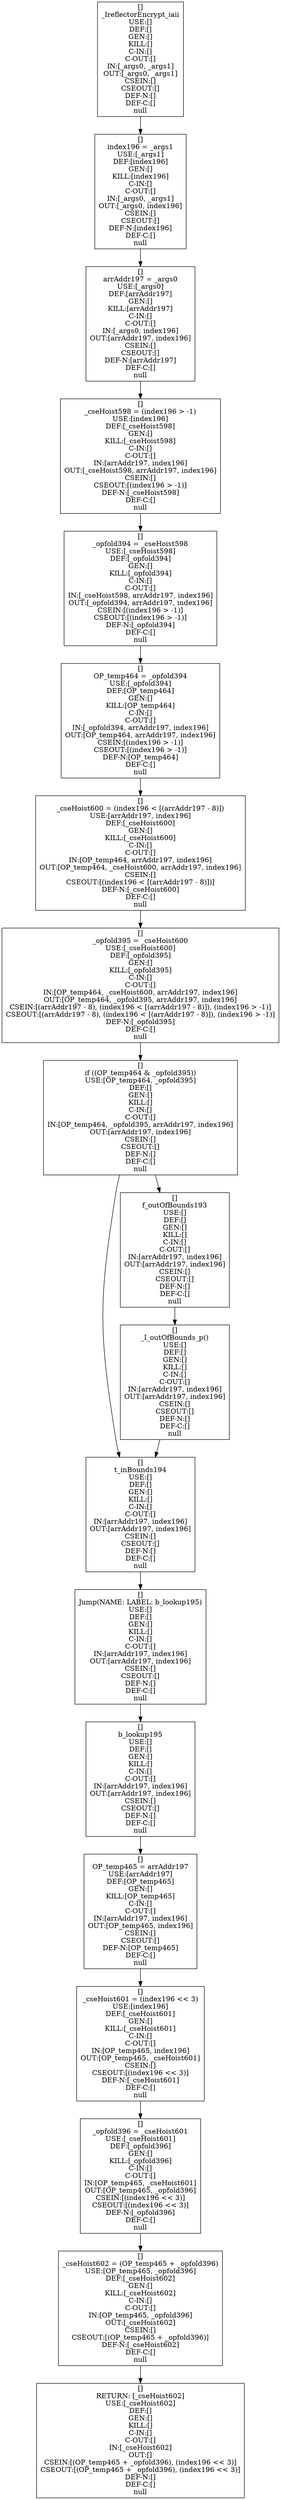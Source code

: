 digraph test {
a6175092 [label="[]\n_IreflectorEncrypt_iaii\nUSE:[]\nDEF:[]\nGEN:[]\nKILL:[]\nC-IN:[]\nC-OUT:[]\nIN:[_args0, _args1]\nOUT:[_args0, _args1]\nCSEIN:[]\nCSEOUT:[]\nDEF-N:[]\nDEF-C:[]\nnull" shape=box];
a6175092->a914691
a914691 [label="[]\nindex196 = _args1\nUSE:[_args1]\nDEF:[index196]\nGEN:[]\nKILL:[index196]\nC-IN:[]\nC-OUT:[]\nIN:[_args0, _args1]\nOUT:[_args0, index196]\nCSEIN:[]\nCSEOUT:[]\nDEF-N:[index196]\nDEF-C:[]\nnull" shape=box];
a914691->a5298332
a5298332 [label="[]\narrAddr197 = _args0\nUSE:[_args0]\nDEF:[arrAddr197]\nGEN:[]\nKILL:[arrAddr197]\nC-IN:[]\nC-OUT:[]\nIN:[_args0, index196]\nOUT:[arrAddr197, index196]\nCSEIN:[]\nCSEOUT:[]\nDEF-N:[arrAddr197]\nDEF-C:[]\nnull" shape=box];
a5298332->a13480046
a13480046 [label="[]\n_cseHoist598 = (index196 > -1)\nUSE:[index196]\nDEF:[_cseHoist598]\nGEN:[]\nKILL:[_cseHoist598]\nC-IN:[]\nC-OUT:[]\nIN:[arrAddr197, index196]\nOUT:[_cseHoist598, arrAddr197, index196]\nCSEIN:[]\nCSEOUT:[(index196 > -1)]\nDEF-N:[_cseHoist598]\nDEF-C:[]\nnull" shape=box];
a13480046->a29167060
a29167060 [label="[]\n_opfold394 = _cseHoist598\nUSE:[_cseHoist598]\nDEF:[_opfold394]\nGEN:[]\nKILL:[_opfold394]\nC-IN:[]\nC-OUT:[]\nIN:[_cseHoist598, arrAddr197, index196]\nOUT:[_opfold394, arrAddr197, index196]\nCSEIN:[(index196 > -1)]\nCSEOUT:[(index196 > -1)]\nDEF-N:[_opfold394]\nDEF-C:[]\nnull" shape=box];
a29167060->a14093690
a14093690 [label="[]\nOP_temp464 = _opfold394\nUSE:[_opfold394]\nDEF:[OP_temp464]\nGEN:[]\nKILL:[OP_temp464]\nC-IN:[]\nC-OUT:[]\nIN:[_opfold394, arrAddr197, index196]\nOUT:[OP_temp464, arrAddr197, index196]\nCSEIN:[(index196 > -1)]\nCSEOUT:[(index196 > -1)]\nDEF-N:[OP_temp464]\nDEF-C:[]\nnull" shape=box];
a14093690->a20012340
a20012340 [label="[]\n_cseHoist600 = (index196 < [(arrAddr197 - 8)])\nUSE:[arrAddr197, index196]\nDEF:[_cseHoist600]\nGEN:[]\nKILL:[_cseHoist600]\nC-IN:[]\nC-OUT:[]\nIN:[OP_temp464, arrAddr197, index196]\nOUT:[OP_temp464, _cseHoist600, arrAddr197, index196]\nCSEIN:[]\nCSEOUT:[(index196 < [(arrAddr197 - 8)])]\nDEF-N:[_cseHoist600]\nDEF-C:[]\nnull" shape=box];
a20012340->a11924794
a11924794 [label="[]\n_opfold395 = _cseHoist600\nUSE:[_cseHoist600]\nDEF:[_opfold395]\nGEN:[]\nKILL:[_opfold395]\nC-IN:[]\nC-OUT:[]\nIN:[OP_temp464, _cseHoist600, arrAddr197, index196]\nOUT:[OP_temp464, _opfold395, arrAddr197, index196]\nCSEIN:[(arrAddr197 - 8), (index196 < [(arrAddr197 - 8)]), (index196 > -1)]\nCSEOUT:[(arrAddr197 - 8), (index196 < [(arrAddr197 - 8)]), (index196 > -1)]\nDEF-N:[_opfold395]\nDEF-C:[]\nnull" shape=box];
a11924794->a32960703
a32960703 [label="[]\nif ((OP_temp464 & _opfold395))\nUSE:[OP_temp464, _opfold395]\nDEF:[]\nGEN:[]\nKILL:[]\nC-IN:[]\nC-OUT:[]\nIN:[OP_temp464, _opfold395, arrAddr197, index196]\nOUT:[arrAddr197, index196]\nCSEIN:[]\nCSEOUT:[]\nDEF-N:[]\nDEF-C:[]\nnull" shape=box];
a32960703->a29017928
a29017928 [label="[]\nt_inBounds194\nUSE:[]\nDEF:[]\nGEN:[]\nKILL:[]\nC-IN:[]\nC-OUT:[]\nIN:[arrAddr197, index196]\nOUT:[arrAddr197, index196]\nCSEIN:[]\nCSEOUT:[]\nDEF-N:[]\nDEF-C:[]\nnull" shape=box];
a29017928->a20432397
a20432397 [label="[]\nJump(NAME: LABEL: b_lookup195)\nUSE:[]\nDEF:[]\nGEN:[]\nKILL:[]\nC-IN:[]\nC-OUT:[]\nIN:[arrAddr197, index196]\nOUT:[arrAddr197, index196]\nCSEIN:[]\nCSEOUT:[]\nDEF-N:[]\nDEF-C:[]\nnull" shape=box];
a20432397->a24212202
a24212202 [label="[]\nb_lookup195\nUSE:[]\nDEF:[]\nGEN:[]\nKILL:[]\nC-IN:[]\nC-OUT:[]\nIN:[arrAddr197, index196]\nOUT:[arrAddr197, index196]\nCSEIN:[]\nCSEOUT:[]\nDEF-N:[]\nDEF-C:[]\nnull" shape=box];
a24212202->a11240763
a11240763 [label="[]\nOP_temp465 = arrAddr197\nUSE:[arrAddr197]\nDEF:[OP_temp465]\nGEN:[]\nKILL:[OP_temp465]\nC-IN:[]\nC-OUT:[]\nIN:[arrAddr197, index196]\nOUT:[OP_temp465, index196]\nCSEIN:[]\nCSEOUT:[]\nDEF-N:[OP_temp465]\nDEF-C:[]\nnull" shape=box];
a11240763->a31335791
a31335791 [label="[]\n_cseHoist601 = (index196 << 3)\nUSE:[index196]\nDEF:[_cseHoist601]\nGEN:[]\nKILL:[_cseHoist601]\nC-IN:[]\nC-OUT:[]\nIN:[OP_temp465, index196]\nOUT:[OP_temp465, _cseHoist601]\nCSEIN:[]\nCSEOUT:[(index196 << 3)]\nDEF-N:[_cseHoist601]\nDEF-C:[]\nnull" shape=box];
a31335791->a12067688
a12067688 [label="[]\n_opfold396 = _cseHoist601\nUSE:[_cseHoist601]\nDEF:[_opfold396]\nGEN:[]\nKILL:[_opfold396]\nC-IN:[]\nC-OUT:[]\nIN:[OP_temp465, _cseHoist601]\nOUT:[OP_temp465, _opfold396]\nCSEIN:[(index196 << 3)]\nCSEOUT:[(index196 << 3)]\nDEF-N:[_opfold396]\nDEF-C:[]\nnull" shape=box];
a12067688->a23845098
a23845098 [label="[]\n_cseHoist602 = (OP_temp465 + _opfold396)\nUSE:[OP_temp465, _opfold396]\nDEF:[_cseHoist602]\nGEN:[]\nKILL:[_cseHoist602]\nC-IN:[]\nC-OUT:[]\nIN:[OP_temp465, _opfold396]\nOUT:[_cseHoist602]\nCSEIN:[]\nCSEOUT:[(OP_temp465 + _opfold396)]\nDEF-N:[_cseHoist602]\nDEF-C:[]\nnull" shape=box];
a23845098->a18647665
a18647665 [label="[]\nRETURN: [_cseHoist602]\nUSE:[_cseHoist602]\nDEF:[]\nGEN:[]\nKILL:[]\nC-IN:[]\nC-OUT:[]\nIN:[_cseHoist602]\nOUT:[]\nCSEIN:[(OP_temp465 + _opfold396), (index196 << 3)]\nCSEOUT:[(OP_temp465 + _opfold396), (index196 << 3)]\nDEF-N:[]\nDEF-C:[]\nnull" shape=box];
a32960703->a2137934
a2137934 [label="[]\nf_outOfBounds193\nUSE:[]\nDEF:[]\nGEN:[]\nKILL:[]\nC-IN:[]\nC-OUT:[]\nIN:[arrAddr197, index196]\nOUT:[arrAddr197, index196]\nCSEIN:[]\nCSEOUT:[]\nDEF-N:[]\nDEF-C:[]\nnull" shape=box];
a2137934->a12926414
a12926414 [label="[]\n_I_outOfBounds_p()\nUSE:[]\nDEF:[]\nGEN:[]\nKILL:[]\nC-IN:[]\nC-OUT:[]\nIN:[arrAddr197, index196]\nOUT:[arrAddr197, index196]\nCSEIN:[]\nCSEOUT:[]\nDEF-N:[]\nDEF-C:[]\nnull" shape=box];
a12926414->a29017928
}